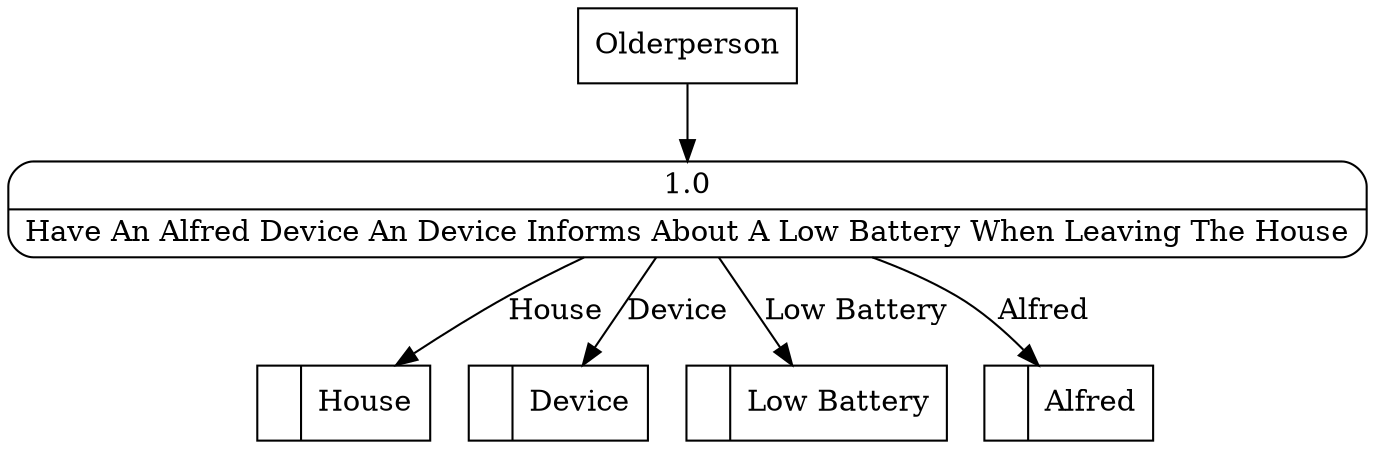 digraph dfd2{ 
node[shape=record]
200 [label="<f0>  |<f1> House " ];
201 [label="<f0>  |<f1> Device " ];
202 [label="<f0>  |<f1> Low Battery " ];
203 [label="<f0>  |<f1> Alfred " ];
204 [label="Olderperson" shape=box];
205 [label="{<f0> 1.0|<f1> Have An Alfred Device An Device Informs About A Low Battery When Leaving The House }" shape=Mrecord];
204 -> 205
205 -> 202 [label="Low Battery"]
205 -> 200 [label="House"]
205 -> 201 [label="Device"]
205 -> 203 [label="Alfred"]
}
